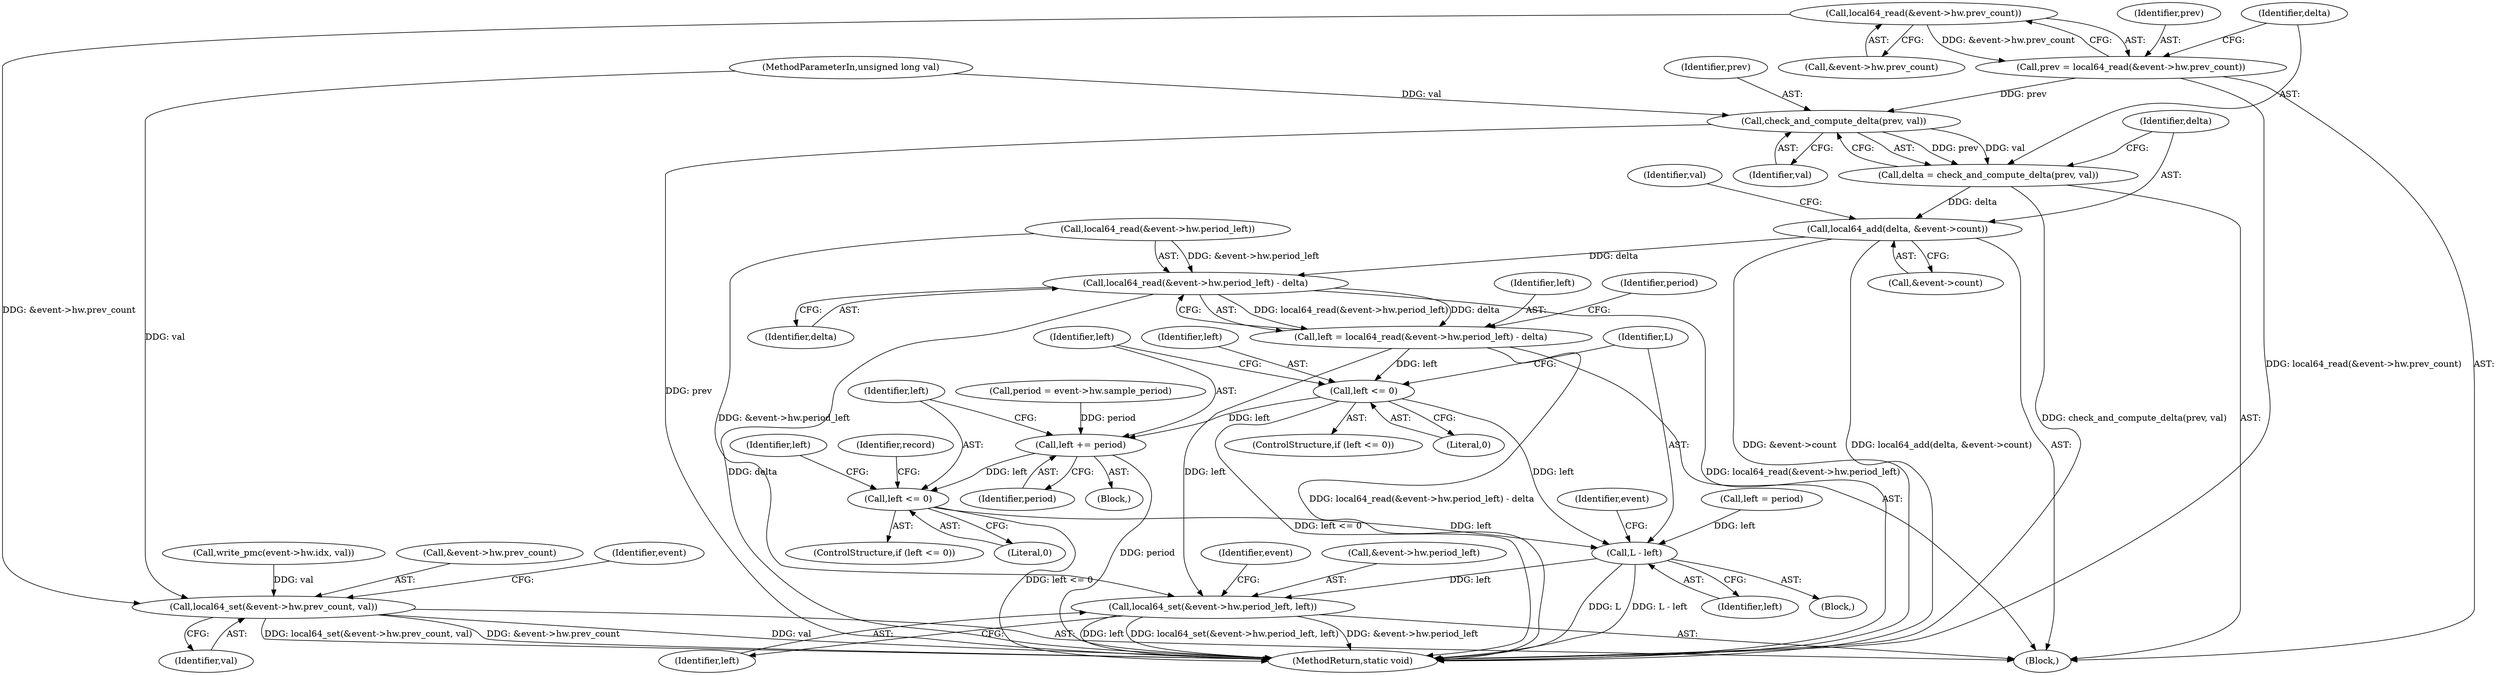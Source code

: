 digraph "0_linux_a8b0ca17b80e92faab46ee7179ba9e99ccb61233_16@API" {
"1000143" [label="(Call,local64_read(&event->hw.prev_count))"];
"1000141" [label="(Call,prev = local64_read(&event->hw.prev_count))"];
"1000152" [label="(Call,check_and_compute_delta(prev, val))"];
"1000150" [label="(Call,delta = check_and_compute_delta(prev, val))"];
"1000155" [label="(Call,local64_add(delta, &event->count))"];
"1000166" [label="(Call,local64_read(&event->hw.period_left) - delta)"];
"1000164" [label="(Call,left = local64_read(&event->hw.period_left) - delta)"];
"1000179" [label="(Call,left <= 0)"];
"1000183" [label="(Call,left += period)"];
"1000187" [label="(Call,left <= 0)"];
"1000207" [label="(Call,L - left)"];
"1000225" [label="(Call,local64_set(&event->hw.period_left, left))"];
"1000217" [label="(Call,local64_set(&event->hw.prev_count, val))"];
"1000225" [label="(Call,local64_set(&event->hw.period_left, left))"];
"1000164" [label="(Call,left = local64_read(&event->hw.period_left) - delta)"];
"1000165" [label="(Identifier,left)"];
"1000191" [label="(Identifier,left)"];
"1000210" [label="(Call,write_pmc(event->hw.idx, val))"];
"1000217" [label="(Call,local64_set(&event->hw.prev_count, val))"];
"1000229" [label="(Identifier,event)"];
"1000155" [label="(Call,local64_add(delta, &event->count))"];
"1000153" [label="(Identifier,prev)"];
"1000183" [label="(Call,left += period)"];
"1000141" [label="(Call,prev = local64_read(&event->hw.prev_count))"];
"1000180" [label="(Identifier,left)"];
"1000234" [label="(Identifier,event)"];
"1000182" [label="(Block,)"];
"1000213" [label="(Identifier,event)"];
"1000194" [label="(Identifier,record)"];
"1000218" [label="(Call,&event->hw.prev_count)"];
"1000156" [label="(Identifier,delta)"];
"1000157" [label="(Call,&event->count)"];
"1000176" [label="(Identifier,period)"];
"1000177" [label="(Block,)"];
"1000144" [label="(Call,&event->hw.prev_count)"];
"1000150" [label="(Call,delta = check_and_compute_delta(prev, val))"];
"1000179" [label="(Call,left <= 0)"];
"1000224" [label="(Identifier,val)"];
"1000152" [label="(Call,check_and_compute_delta(prev, val))"];
"1000189" [label="(Literal,0)"];
"1000154" [label="(Identifier,val)"];
"1000209" [label="(Identifier,left)"];
"1000181" [label="(Literal,0)"];
"1000207" [label="(Call,L - left)"];
"1000190" [label="(Call,left = period)"];
"1000151" [label="(Identifier,delta)"];
"1000167" [label="(Call,local64_read(&event->hw.period_left))"];
"1000188" [label="(Identifier,left)"];
"1000110" [label="(Call,period = event->hw.sample_period)"];
"1000187" [label="(Call,left <= 0)"];
"1000162" [label="(Identifier,val)"];
"1000184" [label="(Identifier,left)"];
"1000226" [label="(Call,&event->hw.period_left)"];
"1000178" [label="(ControlStructure,if (left <= 0))"];
"1000142" [label="(Identifier,prev)"];
"1000185" [label="(Identifier,period)"];
"1000108" [label="(Block,)"];
"1000276" [label="(MethodReturn,static void)"];
"1000143" [label="(Call,local64_read(&event->hw.prev_count))"];
"1000208" [label="(Identifier,L)"];
"1000186" [label="(ControlStructure,if (left <= 0))"];
"1000166" [label="(Call,local64_read(&event->hw.period_left) - delta)"];
"1000105" [label="(MethodParameterIn,unsigned long val)"];
"1000174" [label="(Identifier,delta)"];
"1000232" [label="(Identifier,left)"];
"1000143" -> "1000141"  [label="AST: "];
"1000143" -> "1000144"  [label="CFG: "];
"1000144" -> "1000143"  [label="AST: "];
"1000141" -> "1000143"  [label="CFG: "];
"1000143" -> "1000141"  [label="DDG: &event->hw.prev_count"];
"1000143" -> "1000217"  [label="DDG: &event->hw.prev_count"];
"1000141" -> "1000108"  [label="AST: "];
"1000142" -> "1000141"  [label="AST: "];
"1000151" -> "1000141"  [label="CFG: "];
"1000141" -> "1000276"  [label="DDG: local64_read(&event->hw.prev_count)"];
"1000141" -> "1000152"  [label="DDG: prev"];
"1000152" -> "1000150"  [label="AST: "];
"1000152" -> "1000154"  [label="CFG: "];
"1000153" -> "1000152"  [label="AST: "];
"1000154" -> "1000152"  [label="AST: "];
"1000150" -> "1000152"  [label="CFG: "];
"1000152" -> "1000276"  [label="DDG: prev"];
"1000152" -> "1000150"  [label="DDG: prev"];
"1000152" -> "1000150"  [label="DDG: val"];
"1000105" -> "1000152"  [label="DDG: val"];
"1000150" -> "1000108"  [label="AST: "];
"1000151" -> "1000150"  [label="AST: "];
"1000156" -> "1000150"  [label="CFG: "];
"1000150" -> "1000276"  [label="DDG: check_and_compute_delta(prev, val)"];
"1000150" -> "1000155"  [label="DDG: delta"];
"1000155" -> "1000108"  [label="AST: "];
"1000155" -> "1000157"  [label="CFG: "];
"1000156" -> "1000155"  [label="AST: "];
"1000157" -> "1000155"  [label="AST: "];
"1000162" -> "1000155"  [label="CFG: "];
"1000155" -> "1000276"  [label="DDG: &event->count"];
"1000155" -> "1000276"  [label="DDG: local64_add(delta, &event->count)"];
"1000155" -> "1000166"  [label="DDG: delta"];
"1000166" -> "1000164"  [label="AST: "];
"1000166" -> "1000174"  [label="CFG: "];
"1000167" -> "1000166"  [label="AST: "];
"1000174" -> "1000166"  [label="AST: "];
"1000164" -> "1000166"  [label="CFG: "];
"1000166" -> "1000276"  [label="DDG: local64_read(&event->hw.period_left)"];
"1000166" -> "1000276"  [label="DDG: delta"];
"1000166" -> "1000164"  [label="DDG: local64_read(&event->hw.period_left)"];
"1000166" -> "1000164"  [label="DDG: delta"];
"1000167" -> "1000166"  [label="DDG: &event->hw.period_left"];
"1000164" -> "1000108"  [label="AST: "];
"1000165" -> "1000164"  [label="AST: "];
"1000176" -> "1000164"  [label="CFG: "];
"1000164" -> "1000276"  [label="DDG: local64_read(&event->hw.period_left) - delta"];
"1000164" -> "1000179"  [label="DDG: left"];
"1000164" -> "1000225"  [label="DDG: left"];
"1000179" -> "1000178"  [label="AST: "];
"1000179" -> "1000181"  [label="CFG: "];
"1000180" -> "1000179"  [label="AST: "];
"1000181" -> "1000179"  [label="AST: "];
"1000184" -> "1000179"  [label="CFG: "];
"1000208" -> "1000179"  [label="CFG: "];
"1000179" -> "1000276"  [label="DDG: left <= 0"];
"1000179" -> "1000183"  [label="DDG: left"];
"1000179" -> "1000207"  [label="DDG: left"];
"1000183" -> "1000182"  [label="AST: "];
"1000183" -> "1000185"  [label="CFG: "];
"1000184" -> "1000183"  [label="AST: "];
"1000185" -> "1000183"  [label="AST: "];
"1000188" -> "1000183"  [label="CFG: "];
"1000183" -> "1000276"  [label="DDG: period"];
"1000110" -> "1000183"  [label="DDG: period"];
"1000183" -> "1000187"  [label="DDG: left"];
"1000187" -> "1000186"  [label="AST: "];
"1000187" -> "1000189"  [label="CFG: "];
"1000188" -> "1000187"  [label="AST: "];
"1000189" -> "1000187"  [label="AST: "];
"1000191" -> "1000187"  [label="CFG: "];
"1000194" -> "1000187"  [label="CFG: "];
"1000187" -> "1000276"  [label="DDG: left <= 0"];
"1000187" -> "1000207"  [label="DDG: left"];
"1000207" -> "1000177"  [label="AST: "];
"1000207" -> "1000209"  [label="CFG: "];
"1000208" -> "1000207"  [label="AST: "];
"1000209" -> "1000207"  [label="AST: "];
"1000213" -> "1000207"  [label="CFG: "];
"1000207" -> "1000276"  [label="DDG: L"];
"1000207" -> "1000276"  [label="DDG: L - left"];
"1000190" -> "1000207"  [label="DDG: left"];
"1000207" -> "1000225"  [label="DDG: left"];
"1000225" -> "1000108"  [label="AST: "];
"1000225" -> "1000232"  [label="CFG: "];
"1000226" -> "1000225"  [label="AST: "];
"1000232" -> "1000225"  [label="AST: "];
"1000234" -> "1000225"  [label="CFG: "];
"1000225" -> "1000276"  [label="DDG: local64_set(&event->hw.period_left, left)"];
"1000225" -> "1000276"  [label="DDG: &event->hw.period_left"];
"1000225" -> "1000276"  [label="DDG: left"];
"1000167" -> "1000225"  [label="DDG: &event->hw.period_left"];
"1000217" -> "1000108"  [label="AST: "];
"1000217" -> "1000224"  [label="CFG: "];
"1000218" -> "1000217"  [label="AST: "];
"1000224" -> "1000217"  [label="AST: "];
"1000229" -> "1000217"  [label="CFG: "];
"1000217" -> "1000276"  [label="DDG: local64_set(&event->hw.prev_count, val)"];
"1000217" -> "1000276"  [label="DDG: &event->hw.prev_count"];
"1000217" -> "1000276"  [label="DDG: val"];
"1000210" -> "1000217"  [label="DDG: val"];
"1000105" -> "1000217"  [label="DDG: val"];
}
